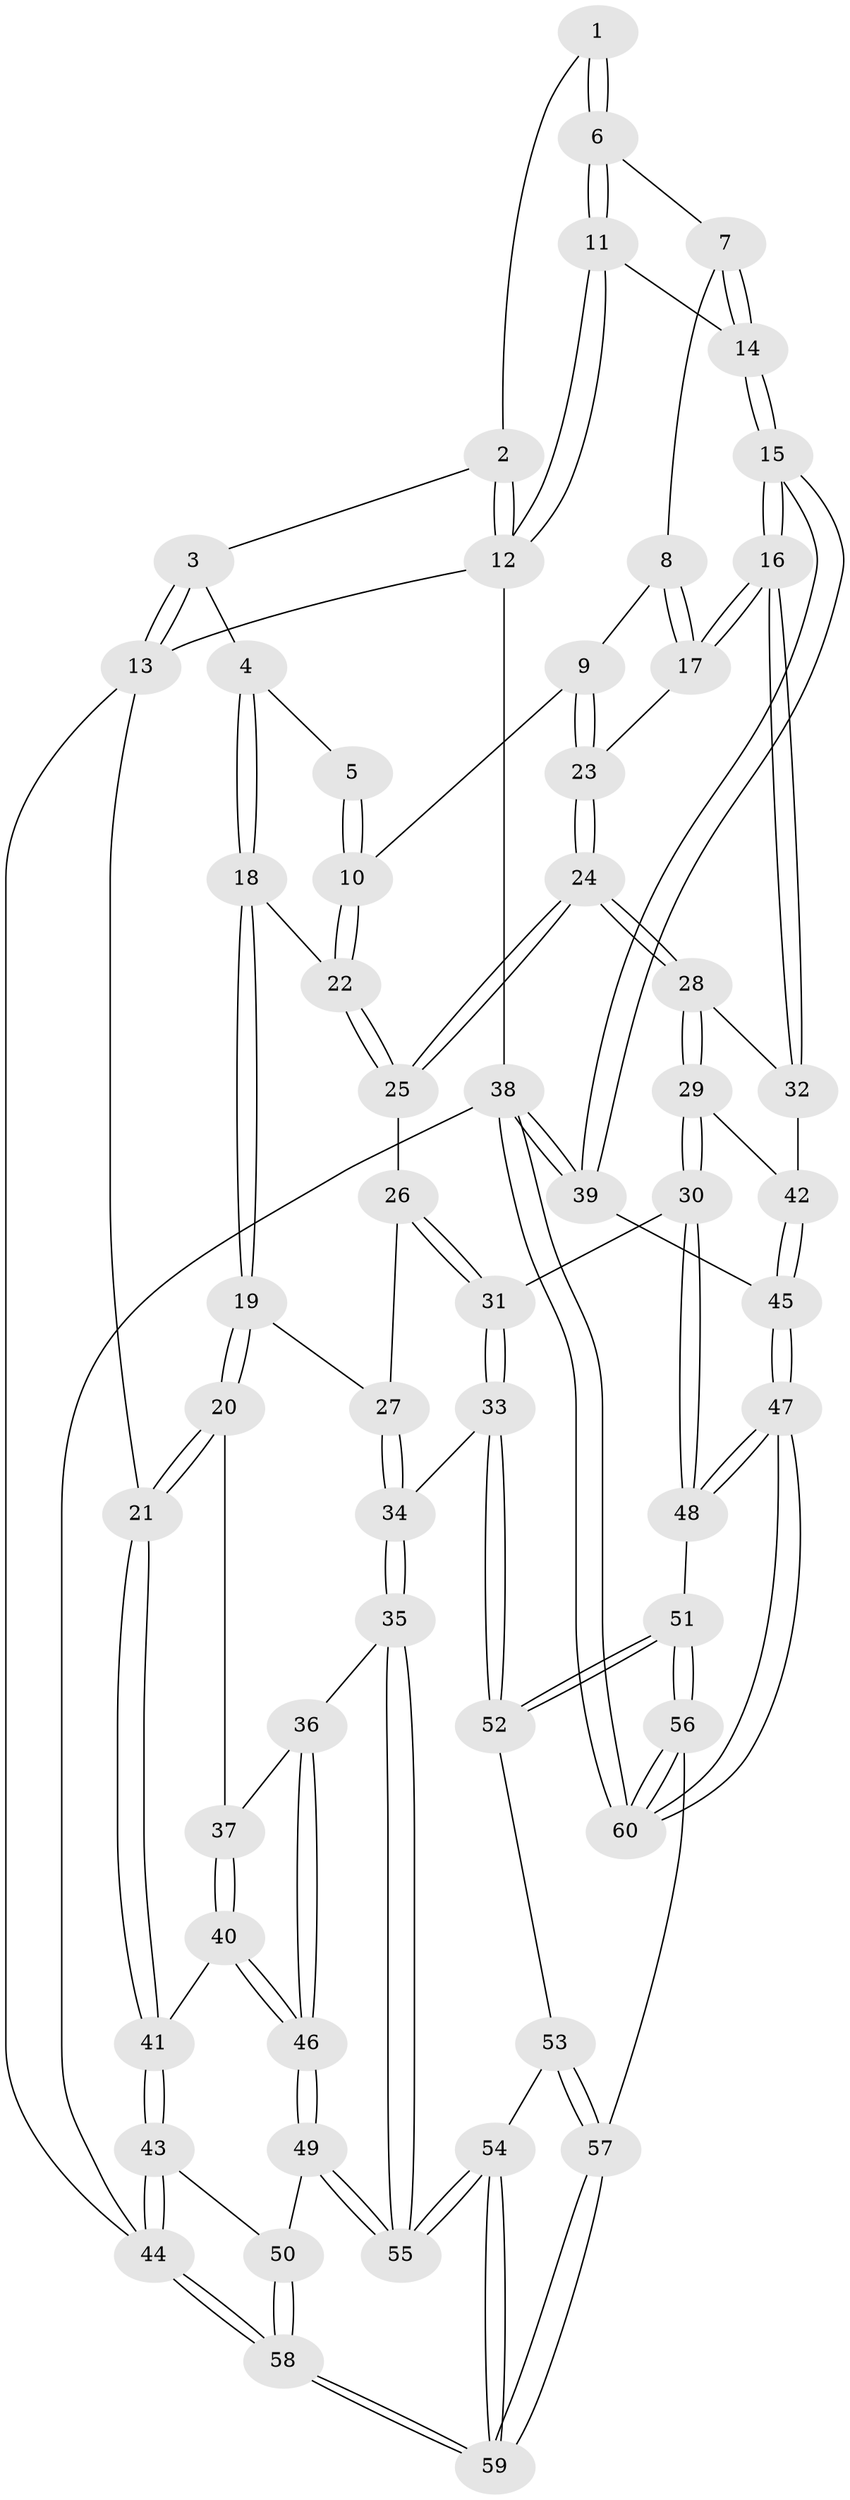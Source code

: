 // Generated by graph-tools (version 1.1) at 2025/17/03/09/25 04:17:07]
// undirected, 60 vertices, 147 edges
graph export_dot {
graph [start="1"]
  node [color=gray90,style=filled];
  1 [pos="+0.7779612302365033+0.07744571247200209"];
  2 [pos="+0.7421702978716912+0"];
  3 [pos="+0.358605943500781+0"];
  4 [pos="+0.49564770408370024+0.1765948381550847"];
  5 [pos="+0.7117688814783646+0.13043608583003277"];
  6 [pos="+0.8375068107739759+0.1525194432187625"];
  7 [pos="+0.8383527129559852+0.20488935279815268"];
  8 [pos="+0.830809645602178+0.22048227028280493"];
  9 [pos="+0.7524926113740024+0.30574354463297215"];
  10 [pos="+0.6360644090770048+0.33490656693354787"];
  11 [pos="+1+0"];
  12 [pos="+1+0"];
  13 [pos="+0+0"];
  14 [pos="+1+0.4175591159208515"];
  15 [pos="+1+0.5230178220720058"];
  16 [pos="+1+0.5232328210305496"];
  17 [pos="+0.9580064931461493+0.47601756810868817"];
  18 [pos="+0.5249351362702168+0.2931645594101186"];
  19 [pos="+0.22780037395534883+0.48908954704538"];
  20 [pos="+0.14753205706278646+0.4777136366764681"];
  21 [pos="+0+0.40997423753070994"];
  22 [pos="+0.6147126300304862+0.34631114454918577"];
  23 [pos="+0.9093772502528963+0.4745111594247856"];
  24 [pos="+0.7159605039433131+0.539954017043591"];
  25 [pos="+0.63637747446578+0.46078551730531864"];
  26 [pos="+0.5111685584367252+0.5413324511646522"];
  27 [pos="+0.30796912843544366+0.544089558160214"];
  28 [pos="+0.7123737493106121+0.5825961787122858"];
  29 [pos="+0.6702924693426985+0.7209870724435272"];
  30 [pos="+0.651724428216722+0.7442723726061845"];
  31 [pos="+0.593000926181102+0.7554036643608035"];
  32 [pos="+0.9304087090676766+0.6915366094446277"];
  33 [pos="+0.5642193879428018+0.7702047014292002"];
  34 [pos="+0.43212686389280225+0.7514416544071668"];
  35 [pos="+0.3594647140847413+0.8361500114811122"];
  36 [pos="+0.2456563634554738+0.7931044743054447"];
  37 [pos="+0.20235178443446755+0.6908564365246553"];
  38 [pos="+1+1"];
  39 [pos="+1+0.780902852093574"];
  40 [pos="+0.1474555728421496+0.8375198540655877"];
  41 [pos="+0+0.4961035514695767"];
  42 [pos="+0.9006040860049005+0.723824045851608"];
  43 [pos="+0+0.6565213461708806"];
  44 [pos="+0+1"];
  45 [pos="+0.8805666518387959+0.8530576776959237"];
  46 [pos="+0.15906911038483004+0.8894778833425846"];
  47 [pos="+0.8198175859141446+0.9655003601202622"];
  48 [pos="+0.8077918331645703+0.9526804841826734"];
  49 [pos="+0.15757613550891886+0.8944504784843279"];
  50 [pos="+0.1268021113754163+0.9156183353991599"];
  51 [pos="+0.5805138964308528+0.921443329426729"];
  52 [pos="+0.5515959022349884+0.8766791626094418"];
  53 [pos="+0.5240380274256347+0.9061310099303005"];
  54 [pos="+0.347090937926201+0.9661785192522998"];
  55 [pos="+0.34230310356674587+0.9530070184978334"];
  56 [pos="+0.6672088238376594+1"];
  57 [pos="+0.46257113915980125+1"];
  58 [pos="+0+1"];
  59 [pos="+0.36690759095398257+1"];
  60 [pos="+0.8918523263167086+1"];
  1 -- 2;
  1 -- 6;
  1 -- 6;
  2 -- 3;
  2 -- 12;
  2 -- 12;
  3 -- 4;
  3 -- 13;
  3 -- 13;
  4 -- 5;
  4 -- 18;
  4 -- 18;
  5 -- 10;
  5 -- 10;
  6 -- 7;
  6 -- 11;
  6 -- 11;
  7 -- 8;
  7 -- 14;
  7 -- 14;
  8 -- 9;
  8 -- 17;
  8 -- 17;
  9 -- 10;
  9 -- 23;
  9 -- 23;
  10 -- 22;
  10 -- 22;
  11 -- 12;
  11 -- 12;
  11 -- 14;
  12 -- 13;
  12 -- 38;
  13 -- 21;
  13 -- 44;
  14 -- 15;
  14 -- 15;
  15 -- 16;
  15 -- 16;
  15 -- 39;
  15 -- 39;
  16 -- 17;
  16 -- 17;
  16 -- 32;
  16 -- 32;
  17 -- 23;
  18 -- 19;
  18 -- 19;
  18 -- 22;
  19 -- 20;
  19 -- 20;
  19 -- 27;
  20 -- 21;
  20 -- 21;
  20 -- 37;
  21 -- 41;
  21 -- 41;
  22 -- 25;
  22 -- 25;
  23 -- 24;
  23 -- 24;
  24 -- 25;
  24 -- 25;
  24 -- 28;
  24 -- 28;
  25 -- 26;
  26 -- 27;
  26 -- 31;
  26 -- 31;
  27 -- 34;
  27 -- 34;
  28 -- 29;
  28 -- 29;
  28 -- 32;
  29 -- 30;
  29 -- 30;
  29 -- 42;
  30 -- 31;
  30 -- 48;
  30 -- 48;
  31 -- 33;
  31 -- 33;
  32 -- 42;
  33 -- 34;
  33 -- 52;
  33 -- 52;
  34 -- 35;
  34 -- 35;
  35 -- 36;
  35 -- 55;
  35 -- 55;
  36 -- 37;
  36 -- 46;
  36 -- 46;
  37 -- 40;
  37 -- 40;
  38 -- 39;
  38 -- 39;
  38 -- 60;
  38 -- 60;
  38 -- 44;
  39 -- 45;
  40 -- 41;
  40 -- 46;
  40 -- 46;
  41 -- 43;
  41 -- 43;
  42 -- 45;
  42 -- 45;
  43 -- 44;
  43 -- 44;
  43 -- 50;
  44 -- 58;
  44 -- 58;
  45 -- 47;
  45 -- 47;
  46 -- 49;
  46 -- 49;
  47 -- 48;
  47 -- 48;
  47 -- 60;
  47 -- 60;
  48 -- 51;
  49 -- 50;
  49 -- 55;
  49 -- 55;
  50 -- 58;
  50 -- 58;
  51 -- 52;
  51 -- 52;
  51 -- 56;
  51 -- 56;
  52 -- 53;
  53 -- 54;
  53 -- 57;
  53 -- 57;
  54 -- 55;
  54 -- 55;
  54 -- 59;
  54 -- 59;
  56 -- 57;
  56 -- 60;
  56 -- 60;
  57 -- 59;
  57 -- 59;
  58 -- 59;
  58 -- 59;
}
